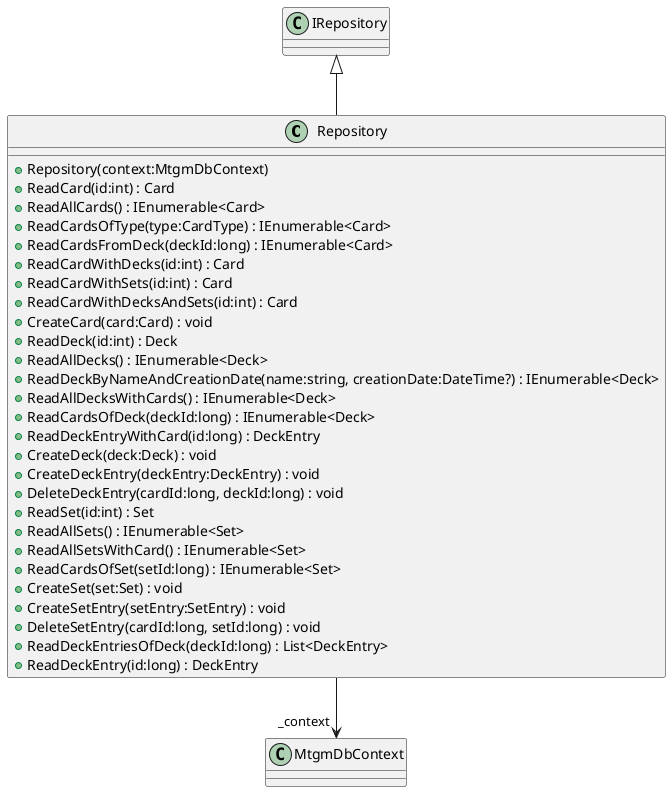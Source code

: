 @startuml
class Repository {
    + Repository(context:MtgmDbContext)
    + ReadCard(id:int) : Card
    + ReadAllCards() : IEnumerable<Card>
    + ReadCardsOfType(type:CardType) : IEnumerable<Card>
    + ReadCardsFromDeck(deckId:long) : IEnumerable<Card>
    + ReadCardWithDecks(id:int) : Card
    + ReadCardWithSets(id:int) : Card
    + ReadCardWithDecksAndSets(id:int) : Card
    + CreateCard(card:Card) : void
    + ReadDeck(id:int) : Deck
    + ReadAllDecks() : IEnumerable<Deck>
    + ReadDeckByNameAndCreationDate(name:string, creationDate:DateTime?) : IEnumerable<Deck>
    + ReadAllDecksWithCards() : IEnumerable<Deck>
    + ReadCardsOfDeck(deckId:long) : IEnumerable<Deck>
    + ReadDeckEntryWithCard(id:long) : DeckEntry
    + CreateDeck(deck:Deck) : void
    + CreateDeckEntry(deckEntry:DeckEntry) : void
    + DeleteDeckEntry(cardId:long, deckId:long) : void
    + ReadSet(id:int) : Set
    + ReadAllSets() : IEnumerable<Set>
    + ReadAllSetsWithCard() : IEnumerable<Set>
    + ReadCardsOfSet(setId:long) : IEnumerable<Set>
    + CreateSet(set:Set) : void
    + CreateSetEntry(setEntry:SetEntry) : void
    + DeleteSetEntry(cardId:long, setId:long) : void
    + ReadDeckEntriesOfDeck(deckId:long) : List<DeckEntry>
    + ReadDeckEntry(id:long) : DeckEntry
}
IRepository <|-- Repository
Repository --> "_context" MtgmDbContext
@enduml
